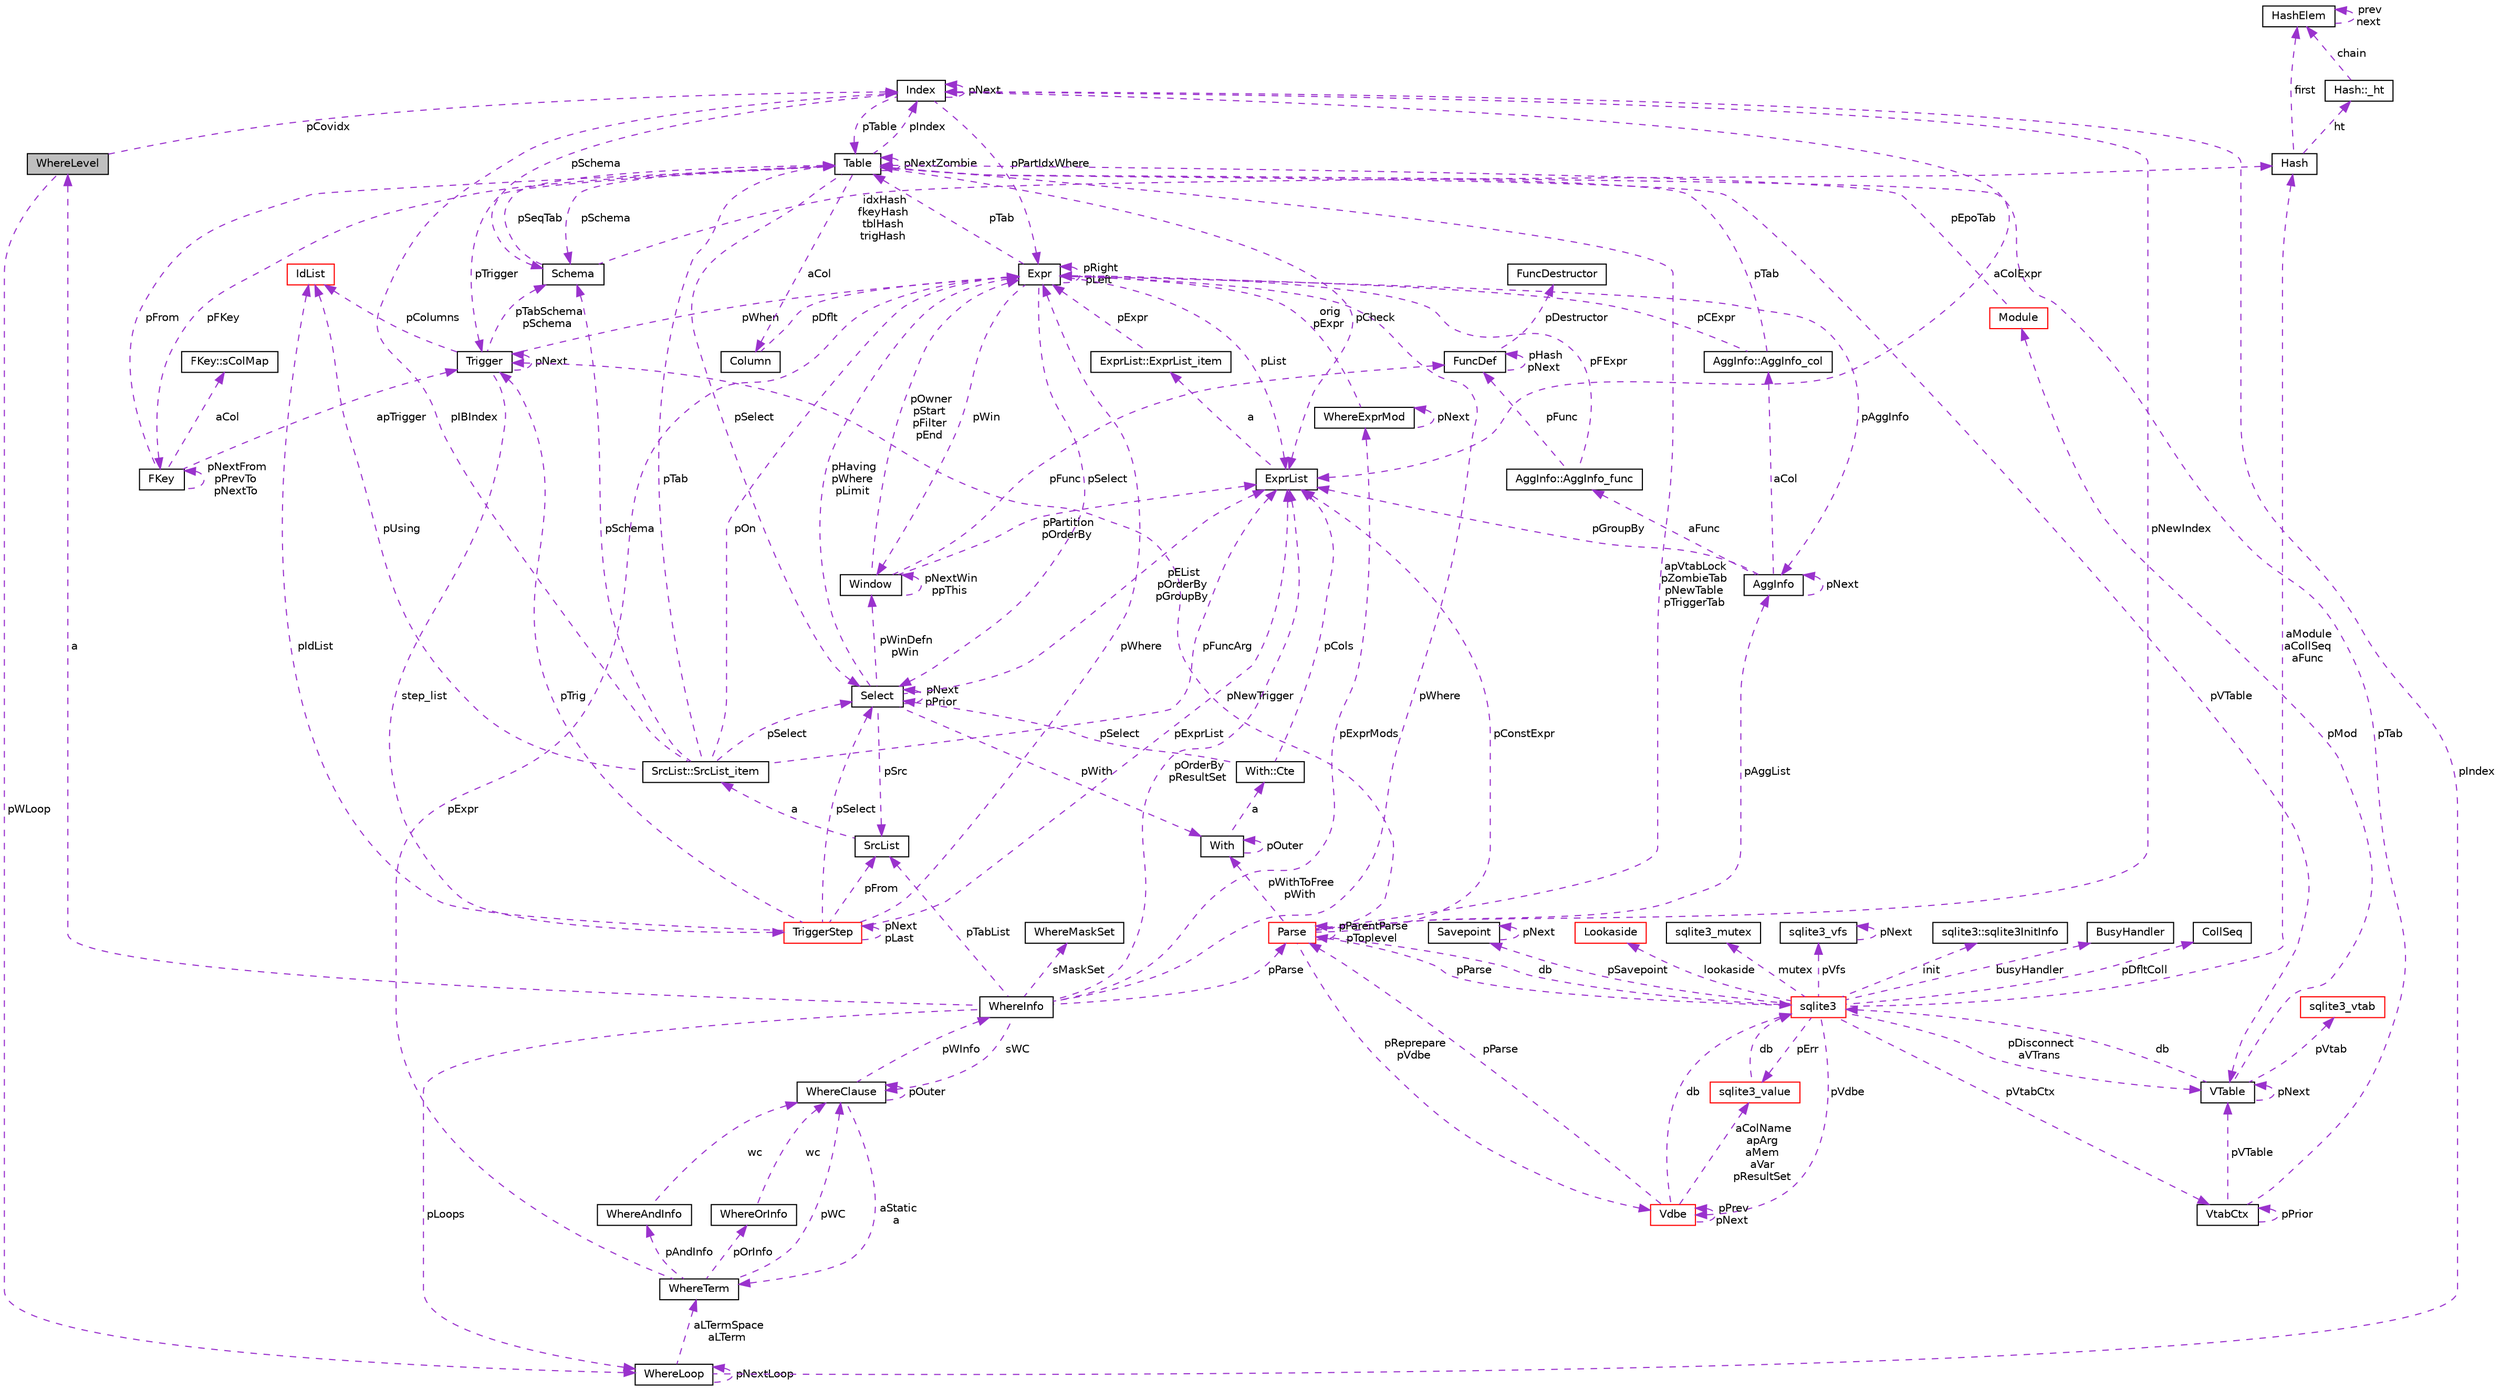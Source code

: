 digraph "WhereLevel"
{
 // LATEX_PDF_SIZE
  edge [fontname="Helvetica",fontsize="10",labelfontname="Helvetica",labelfontsize="10"];
  node [fontname="Helvetica",fontsize="10",shape=record];
  Node1 [label="WhereLevel",height=0.2,width=0.4,color="black", fillcolor="grey75", style="filled", fontcolor="black",tooltip=" "];
  Node2 -> Node1 [dir="back",color="darkorchid3",fontsize="10",style="dashed",label=" pWLoop" ,fontname="Helvetica"];
  Node2 [label="WhereLoop",height=0.2,width=0.4,color="black", fillcolor="white", style="filled",URL="$structWhereLoop.html",tooltip=" "];
  Node2 -> Node2 [dir="back",color="darkorchid3",fontsize="10",style="dashed",label=" pNextLoop" ,fontname="Helvetica"];
  Node3 -> Node2 [dir="back",color="darkorchid3",fontsize="10",style="dashed",label=" aLTermSpace\naLTerm" ,fontname="Helvetica"];
  Node3 [label="WhereTerm",height=0.2,width=0.4,color="black", fillcolor="white", style="filled",URL="$structWhereTerm.html",tooltip=" "];
  Node4 -> Node3 [dir="back",color="darkorchid3",fontsize="10",style="dashed",label=" pAndInfo" ,fontname="Helvetica"];
  Node4 [label="WhereAndInfo",height=0.2,width=0.4,color="black", fillcolor="white", style="filled",URL="$structWhereAndInfo.html",tooltip=" "];
  Node5 -> Node4 [dir="back",color="darkorchid3",fontsize="10",style="dashed",label=" wc" ,fontname="Helvetica"];
  Node5 [label="WhereClause",height=0.2,width=0.4,color="black", fillcolor="white", style="filled",URL="$structWhereClause.html",tooltip=" "];
  Node3 -> Node5 [dir="back",color="darkorchid3",fontsize="10",style="dashed",label=" aStatic\na" ,fontname="Helvetica"];
  Node6 -> Node5 [dir="back",color="darkorchid3",fontsize="10",style="dashed",label=" pWInfo" ,fontname="Helvetica"];
  Node6 [label="WhereInfo",height=0.2,width=0.4,color="black", fillcolor="white", style="filled",URL="$structWhereInfo.html",tooltip=" "];
  Node7 -> Node6 [dir="back",color="darkorchid3",fontsize="10",style="dashed",label=" pWhere" ,fontname="Helvetica"];
  Node7 [label="Expr",height=0.2,width=0.4,color="black", fillcolor="white", style="filled",URL="$structExpr.html",tooltip=" "];
  Node8 -> Node7 [dir="back",color="darkorchid3",fontsize="10",style="dashed",label=" pAggInfo" ,fontname="Helvetica"];
  Node8 [label="AggInfo",height=0.2,width=0.4,color="black", fillcolor="white", style="filled",URL="$structAggInfo.html",tooltip=" "];
  Node8 -> Node8 [dir="back",color="darkorchid3",fontsize="10",style="dashed",label=" pNext" ,fontname="Helvetica"];
  Node9 -> Node8 [dir="back",color="darkorchid3",fontsize="10",style="dashed",label=" aCol" ,fontname="Helvetica"];
  Node9 [label="AggInfo::AggInfo_col",height=0.2,width=0.4,color="black", fillcolor="white", style="filled",URL="$structAggInfo_1_1AggInfo__col.html",tooltip=" "];
  Node7 -> Node9 [dir="back",color="darkorchid3",fontsize="10",style="dashed",label=" pCExpr" ,fontname="Helvetica"];
  Node10 -> Node9 [dir="back",color="darkorchid3",fontsize="10",style="dashed",label=" pTab" ,fontname="Helvetica"];
  Node10 [label="Table",height=0.2,width=0.4,color="black", fillcolor="white", style="filled",URL="$structTable.html",tooltip=" "];
  Node11 -> Node10 [dir="back",color="darkorchid3",fontsize="10",style="dashed",label=" pSchema" ,fontname="Helvetica"];
  Node11 [label="Schema",height=0.2,width=0.4,color="black", fillcolor="white", style="filled",URL="$structSchema.html",tooltip=" "];
  Node10 -> Node11 [dir="back",color="darkorchid3",fontsize="10",style="dashed",label=" pSeqTab" ,fontname="Helvetica"];
  Node12 -> Node11 [dir="back",color="darkorchid3",fontsize="10",style="dashed",label=" idxHash\nfkeyHash\ntblHash\ntrigHash" ,fontname="Helvetica"];
  Node12 [label="Hash",height=0.2,width=0.4,color="black", fillcolor="white", style="filled",URL="$structHash.html",tooltip=" "];
  Node13 -> Node12 [dir="back",color="darkorchid3",fontsize="10",style="dashed",label=" ht" ,fontname="Helvetica"];
  Node13 [label="Hash::_ht",height=0.2,width=0.4,color="black", fillcolor="white", style="filled",URL="$structHash_1_1__ht.html",tooltip=" "];
  Node14 -> Node13 [dir="back",color="darkorchid3",fontsize="10",style="dashed",label=" chain" ,fontname="Helvetica"];
  Node14 [label="HashElem",height=0.2,width=0.4,color="black", fillcolor="white", style="filled",URL="$structHashElem.html",tooltip=" "];
  Node14 -> Node14 [dir="back",color="darkorchid3",fontsize="10",style="dashed",label=" prev\nnext" ,fontname="Helvetica"];
  Node14 -> Node12 [dir="back",color="darkorchid3",fontsize="10",style="dashed",label=" first" ,fontname="Helvetica"];
  Node15 -> Node10 [dir="back",color="darkorchid3",fontsize="10",style="dashed",label=" aCol" ,fontname="Helvetica"];
  Node15 [label="Column",height=0.2,width=0.4,color="black", fillcolor="white", style="filled",URL="$structColumn.html",tooltip=" "];
  Node7 -> Node15 [dir="back",color="darkorchid3",fontsize="10",style="dashed",label=" pDflt" ,fontname="Helvetica"];
  Node16 -> Node10 [dir="back",color="darkorchid3",fontsize="10",style="dashed",label=" pFKey" ,fontname="Helvetica"];
  Node16 [label="FKey",height=0.2,width=0.4,color="black", fillcolor="white", style="filled",URL="$structFKey.html",tooltip=" "];
  Node17 -> Node16 [dir="back",color="darkorchid3",fontsize="10",style="dashed",label=" aCol" ,fontname="Helvetica"];
  Node17 [label="FKey::sColMap",height=0.2,width=0.4,color="black", fillcolor="white", style="filled",URL="$structFKey_1_1sColMap.html",tooltip=" "];
  Node16 -> Node16 [dir="back",color="darkorchid3",fontsize="10",style="dashed",label=" pNextFrom\npPrevTo\npNextTo" ,fontname="Helvetica"];
  Node10 -> Node16 [dir="back",color="darkorchid3",fontsize="10",style="dashed",label=" pFrom" ,fontname="Helvetica"];
  Node18 -> Node16 [dir="back",color="darkorchid3",fontsize="10",style="dashed",label=" apTrigger" ,fontname="Helvetica"];
  Node18 [label="Trigger",height=0.2,width=0.4,color="black", fillcolor="white", style="filled",URL="$structTrigger.html",tooltip=" "];
  Node19 -> Node18 [dir="back",color="darkorchid3",fontsize="10",style="dashed",label=" step_list" ,fontname="Helvetica"];
  Node19 [label="TriggerStep",height=0.2,width=0.4,color="red", fillcolor="white", style="filled",URL="$structTriggerStep.html",tooltip=" "];
  Node19 -> Node19 [dir="back",color="darkorchid3",fontsize="10",style="dashed",label=" pNext\npLast" ,fontname="Helvetica"];
  Node7 -> Node19 [dir="back",color="darkorchid3",fontsize="10",style="dashed",label=" pWhere" ,fontname="Helvetica"];
  Node20 -> Node19 [dir="back",color="darkorchid3",fontsize="10",style="dashed",label=" pIdList" ,fontname="Helvetica"];
  Node20 [label="IdList",height=0.2,width=0.4,color="red", fillcolor="white", style="filled",URL="$structIdList.html",tooltip=" "];
  Node22 -> Node19 [dir="back",color="darkorchid3",fontsize="10",style="dashed",label=" pSelect" ,fontname="Helvetica"];
  Node22 [label="Select",height=0.2,width=0.4,color="black", fillcolor="white", style="filled",URL="$structSelect.html",tooltip=" "];
  Node7 -> Node22 [dir="back",color="darkorchid3",fontsize="10",style="dashed",label=" pHaving\npWhere\npLimit" ,fontname="Helvetica"];
  Node23 -> Node22 [dir="back",color="darkorchid3",fontsize="10",style="dashed",label=" pWith" ,fontname="Helvetica"];
  Node23 [label="With",height=0.2,width=0.4,color="black", fillcolor="white", style="filled",URL="$structWith.html",tooltip=" "];
  Node24 -> Node23 [dir="back",color="darkorchid3",fontsize="10",style="dashed",label=" a" ,fontname="Helvetica"];
  Node24 [label="With::Cte",height=0.2,width=0.4,color="black", fillcolor="white", style="filled",URL="$structWith_1_1Cte.html",tooltip=" "];
  Node22 -> Node24 [dir="back",color="darkorchid3",fontsize="10",style="dashed",label=" pSelect" ,fontname="Helvetica"];
  Node25 -> Node24 [dir="back",color="darkorchid3",fontsize="10",style="dashed",label=" pCols" ,fontname="Helvetica"];
  Node25 [label="ExprList",height=0.2,width=0.4,color="black", fillcolor="white", style="filled",URL="$structExprList.html",tooltip=" "];
  Node26 -> Node25 [dir="back",color="darkorchid3",fontsize="10",style="dashed",label=" a" ,fontname="Helvetica"];
  Node26 [label="ExprList::ExprList_item",height=0.2,width=0.4,color="black", fillcolor="white", style="filled",URL="$structExprList_1_1ExprList__item.html",tooltip=" "];
  Node7 -> Node26 [dir="back",color="darkorchid3",fontsize="10",style="dashed",label=" pExpr" ,fontname="Helvetica"];
  Node23 -> Node23 [dir="back",color="darkorchid3",fontsize="10",style="dashed",label=" pOuter" ,fontname="Helvetica"];
  Node22 -> Node22 [dir="back",color="darkorchid3",fontsize="10",style="dashed",label=" pNext\npPrior" ,fontname="Helvetica"];
  Node27 -> Node22 [dir="back",color="darkorchid3",fontsize="10",style="dashed",label=" pSrc" ,fontname="Helvetica"];
  Node27 [label="SrcList",height=0.2,width=0.4,color="black", fillcolor="white", style="filled",URL="$structSrcList.html",tooltip=" "];
  Node28 -> Node27 [dir="back",color="darkorchid3",fontsize="10",style="dashed",label=" a" ,fontname="Helvetica"];
  Node28 [label="SrcList::SrcList_item",height=0.2,width=0.4,color="black", fillcolor="white", style="filled",URL="$structSrcList_1_1SrcList__item.html",tooltip=" "];
  Node11 -> Node28 [dir="back",color="darkorchid3",fontsize="10",style="dashed",label=" pSchema" ,fontname="Helvetica"];
  Node7 -> Node28 [dir="back",color="darkorchid3",fontsize="10",style="dashed",label=" pOn" ,fontname="Helvetica"];
  Node20 -> Node28 [dir="back",color="darkorchid3",fontsize="10",style="dashed",label=" pUsing" ,fontname="Helvetica"];
  Node10 -> Node28 [dir="back",color="darkorchid3",fontsize="10",style="dashed",label=" pTab" ,fontname="Helvetica"];
  Node22 -> Node28 [dir="back",color="darkorchid3",fontsize="10",style="dashed",label=" pSelect" ,fontname="Helvetica"];
  Node29 -> Node28 [dir="back",color="darkorchid3",fontsize="10",style="dashed",label=" pIBIndex" ,fontname="Helvetica"];
  Node29 [label="Index",height=0.2,width=0.4,color="black", fillcolor="white", style="filled",URL="$structIndex.html",tooltip=" "];
  Node11 -> Node29 [dir="back",color="darkorchid3",fontsize="10",style="dashed",label=" pSchema" ,fontname="Helvetica"];
  Node7 -> Node29 [dir="back",color="darkorchid3",fontsize="10",style="dashed",label=" pPartIdxWhere" ,fontname="Helvetica"];
  Node10 -> Node29 [dir="back",color="darkorchid3",fontsize="10",style="dashed",label=" pTable" ,fontname="Helvetica"];
  Node25 -> Node29 [dir="back",color="darkorchid3",fontsize="10",style="dashed",label=" aColExpr" ,fontname="Helvetica"];
  Node29 -> Node29 [dir="back",color="darkorchid3",fontsize="10",style="dashed",label=" pNext" ,fontname="Helvetica"];
  Node25 -> Node28 [dir="back",color="darkorchid3",fontsize="10",style="dashed",label=" pFuncArg" ,fontname="Helvetica"];
  Node25 -> Node22 [dir="back",color="darkorchid3",fontsize="10",style="dashed",label=" pEList\npOrderBy\npGroupBy" ,fontname="Helvetica"];
  Node30 -> Node22 [dir="back",color="darkorchid3",fontsize="10",style="dashed",label=" pWinDefn\npWin" ,fontname="Helvetica"];
  Node30 [label="Window",height=0.2,width=0.4,color="black", fillcolor="white", style="filled",URL="$structWindow.html",tooltip=" "];
  Node7 -> Node30 [dir="back",color="darkorchid3",fontsize="10",style="dashed",label=" pOwner\npStart\npFilter\npEnd" ,fontname="Helvetica"];
  Node25 -> Node30 [dir="back",color="darkorchid3",fontsize="10",style="dashed",label=" pPartition\npOrderBy" ,fontname="Helvetica"];
  Node31 -> Node30 [dir="back",color="darkorchid3",fontsize="10",style="dashed",label=" pFunc" ,fontname="Helvetica"];
  Node31 [label="FuncDef",height=0.2,width=0.4,color="black", fillcolor="white", style="filled",URL="$structFuncDef.html",tooltip=" "];
  Node32 -> Node31 [dir="back",color="darkorchid3",fontsize="10",style="dashed",label=" pDestructor" ,fontname="Helvetica"];
  Node32 [label="FuncDestructor",height=0.2,width=0.4,color="black", fillcolor="white", style="filled",URL="$structFuncDestructor.html",tooltip=" "];
  Node31 -> Node31 [dir="back",color="darkorchid3",fontsize="10",style="dashed",label=" pHash\npNext" ,fontname="Helvetica"];
  Node30 -> Node30 [dir="back",color="darkorchid3",fontsize="10",style="dashed",label=" pNextWin\nppThis" ,fontname="Helvetica"];
  Node18 -> Node19 [dir="back",color="darkorchid3",fontsize="10",style="dashed",label=" pTrig" ,fontname="Helvetica"];
  Node27 -> Node19 [dir="back",color="darkorchid3",fontsize="10",style="dashed",label=" pFrom" ,fontname="Helvetica"];
  Node25 -> Node19 [dir="back",color="darkorchid3",fontsize="10",style="dashed",label=" pExprList" ,fontname="Helvetica"];
  Node11 -> Node18 [dir="back",color="darkorchid3",fontsize="10",style="dashed",label=" pTabSchema\npSchema" ,fontname="Helvetica"];
  Node7 -> Node18 [dir="back",color="darkorchid3",fontsize="10",style="dashed",label=" pWhen" ,fontname="Helvetica"];
  Node20 -> Node18 [dir="back",color="darkorchid3",fontsize="10",style="dashed",label=" pColumns" ,fontname="Helvetica"];
  Node18 -> Node18 [dir="back",color="darkorchid3",fontsize="10",style="dashed",label=" pNext" ,fontname="Helvetica"];
  Node34 -> Node10 [dir="back",color="darkorchid3",fontsize="10",style="dashed",label=" pVTable" ,fontname="Helvetica"];
  Node34 [label="VTable",height=0.2,width=0.4,color="black", fillcolor="white", style="filled",URL="$structVTable.html",tooltip=" "];
  Node35 -> Node34 [dir="back",color="darkorchid3",fontsize="10",style="dashed",label=" db" ,fontname="Helvetica"];
  Node35 [label="sqlite3",height=0.2,width=0.4,color="red", fillcolor="white", style="filled",URL="$structsqlite3.html",tooltip=" "];
  Node36 -> Node35 [dir="back",color="darkorchid3",fontsize="10",style="dashed",label=" pVdbe" ,fontname="Helvetica"];
  Node36 [label="Vdbe",height=0.2,width=0.4,color="red", fillcolor="white", style="filled",URL="$structVdbe.html",tooltip=" "];
  Node36 -> Node36 [dir="back",color="darkorchid3",fontsize="10",style="dashed",label=" pPrev\npNext" ,fontname="Helvetica"];
  Node35 -> Node36 [dir="back",color="darkorchid3",fontsize="10",style="dashed",label=" db" ,fontname="Helvetica"];
  Node37 -> Node36 [dir="back",color="darkorchid3",fontsize="10",style="dashed",label=" aColName\napArg\naMem\naVar\npResultSet" ,fontname="Helvetica"];
  Node37 [label="sqlite3_value",height=0.2,width=0.4,color="red", fillcolor="white", style="filled",URL="$structsqlite3__value.html",tooltip=" "];
  Node35 -> Node37 [dir="back",color="darkorchid3",fontsize="10",style="dashed",label=" db" ,fontname="Helvetica"];
  Node80 -> Node36 [dir="back",color="darkorchid3",fontsize="10",style="dashed",label=" pParse" ,fontname="Helvetica"];
  Node80 [label="Parse",height=0.2,width=0.4,color="red", fillcolor="white", style="filled",URL="$structParse.html",tooltip=" "];
  Node8 -> Node80 [dir="back",color="darkorchid3",fontsize="10",style="dashed",label=" pAggList" ,fontname="Helvetica"];
  Node36 -> Node80 [dir="back",color="darkorchid3",fontsize="10",style="dashed",label=" pReprepare\npVdbe" ,fontname="Helvetica"];
  Node35 -> Node80 [dir="back",color="darkorchid3",fontsize="10",style="dashed",label=" db" ,fontname="Helvetica"];
  Node23 -> Node80 [dir="back",color="darkorchid3",fontsize="10",style="dashed",label=" pWithToFree\npWith" ,fontname="Helvetica"];
  Node10 -> Node80 [dir="back",color="darkorchid3",fontsize="10",style="dashed",label=" apVtabLock\npZombieTab\npNewTable\npTriggerTab" ,fontname="Helvetica"];
  Node18 -> Node80 [dir="back",color="darkorchid3",fontsize="10",style="dashed",label=" pNewTrigger" ,fontname="Helvetica"];
  Node29 -> Node80 [dir="back",color="darkorchid3",fontsize="10",style="dashed",label=" pNewIndex" ,fontname="Helvetica"];
  Node25 -> Node80 [dir="back",color="darkorchid3",fontsize="10",style="dashed",label=" pConstExpr" ,fontname="Helvetica"];
  Node80 -> Node80 [dir="back",color="darkorchid3",fontsize="10",style="dashed",label=" pParentParse\npToplevel" ,fontname="Helvetica"];
  Node86 -> Node35 [dir="back",color="darkorchid3",fontsize="10",style="dashed",label=" pSavepoint" ,fontname="Helvetica"];
  Node86 [label="Savepoint",height=0.2,width=0.4,color="black", fillcolor="white", style="filled",URL="$structSavepoint.html",tooltip=" "];
  Node86 -> Node86 [dir="back",color="darkorchid3",fontsize="10",style="dashed",label=" pNext" ,fontname="Helvetica"];
  Node87 -> Node35 [dir="back",color="darkorchid3",fontsize="10",style="dashed",label=" lookaside" ,fontname="Helvetica"];
  Node87 [label="Lookaside",height=0.2,width=0.4,color="red", fillcolor="white", style="filled",URL="$structLookaside.html",tooltip=" "];
  Node37 -> Node35 [dir="back",color="darkorchid3",fontsize="10",style="dashed",label=" pErr" ,fontname="Helvetica"];
  Node46 -> Node35 [dir="back",color="darkorchid3",fontsize="10",style="dashed",label=" mutex" ,fontname="Helvetica"];
  Node46 [label="sqlite3_mutex",height=0.2,width=0.4,color="black", fillcolor="white", style="filled",URL="$structsqlite3__mutex.html",tooltip=" "];
  Node57 -> Node35 [dir="back",color="darkorchid3",fontsize="10",style="dashed",label=" pVfs" ,fontname="Helvetica"];
  Node57 [label="sqlite3_vfs",height=0.2,width=0.4,color="black", fillcolor="white", style="filled",URL="$structsqlite3__vfs.html",tooltip=" "];
  Node57 -> Node57 [dir="back",color="darkorchid3",fontsize="10",style="dashed",label=" pNext" ,fontname="Helvetica"];
  Node89 -> Node35 [dir="back",color="darkorchid3",fontsize="10",style="dashed",label=" init" ,fontname="Helvetica"];
  Node89 [label="sqlite3::sqlite3InitInfo",height=0.2,width=0.4,color="black", fillcolor="white", style="filled",URL="$structsqlite3_1_1sqlite3InitInfo.html",tooltip=" "];
  Node90 -> Node35 [dir="back",color="darkorchid3",fontsize="10",style="dashed",label=" busyHandler" ,fontname="Helvetica"];
  Node90 [label="BusyHandler",height=0.2,width=0.4,color="black", fillcolor="white", style="filled",URL="$structBusyHandler.html",tooltip=" "];
  Node91 -> Node35 [dir="back",color="darkorchid3",fontsize="10",style="dashed",label=" pVtabCtx" ,fontname="Helvetica"];
  Node91 [label="VtabCtx",height=0.2,width=0.4,color="black", fillcolor="white", style="filled",URL="$structVtabCtx.html",tooltip=" "];
  Node91 -> Node91 [dir="back",color="darkorchid3",fontsize="10",style="dashed",label=" pPrior" ,fontname="Helvetica"];
  Node34 -> Node91 [dir="back",color="darkorchid3",fontsize="10",style="dashed",label=" pVTable" ,fontname="Helvetica"];
  Node10 -> Node91 [dir="back",color="darkorchid3",fontsize="10",style="dashed",label=" pTab" ,fontname="Helvetica"];
  Node62 -> Node35 [dir="back",color="darkorchid3",fontsize="10",style="dashed",label=" pDfltColl" ,fontname="Helvetica"];
  Node62 [label="CollSeq",height=0.2,width=0.4,color="black", fillcolor="white", style="filled",URL="$structCollSeq.html",tooltip=" "];
  Node34 -> Node35 [dir="back",color="darkorchid3",fontsize="10",style="dashed",label=" pDisconnect\naVTrans" ,fontname="Helvetica"];
  Node12 -> Node35 [dir="back",color="darkorchid3",fontsize="10",style="dashed",label=" aModule\naCollSeq\naFunc" ,fontname="Helvetica"];
  Node80 -> Node35 [dir="back",color="darkorchid3",fontsize="10",style="dashed",label=" pParse" ,fontname="Helvetica"];
  Node34 -> Node34 [dir="back",color="darkorchid3",fontsize="10",style="dashed",label=" pNext" ,fontname="Helvetica"];
  Node93 -> Node34 [dir="back",color="darkorchid3",fontsize="10",style="dashed",label=" pMod" ,fontname="Helvetica"];
  Node93 [label="Module",height=0.2,width=0.4,color="red", fillcolor="white", style="filled",URL="$structModule.html",tooltip=" "];
  Node10 -> Node93 [dir="back",color="darkorchid3",fontsize="10",style="dashed",label=" pEpoTab" ,fontname="Helvetica"];
  Node64 -> Node34 [dir="back",color="darkorchid3",fontsize="10",style="dashed",label=" pVtab" ,fontname="Helvetica"];
  Node64 [label="sqlite3_vtab",height=0.2,width=0.4,color="red", fillcolor="white", style="filled",URL="$structsqlite3__vtab.html",tooltip=" "];
  Node10 -> Node10 [dir="back",color="darkorchid3",fontsize="10",style="dashed",label=" pNextZombie" ,fontname="Helvetica"];
  Node18 -> Node10 [dir="back",color="darkorchid3",fontsize="10",style="dashed",label=" pTrigger" ,fontname="Helvetica"];
  Node22 -> Node10 [dir="back",color="darkorchid3",fontsize="10",style="dashed",label=" pSelect" ,fontname="Helvetica"];
  Node25 -> Node10 [dir="back",color="darkorchid3",fontsize="10",style="dashed",label=" pCheck" ,fontname="Helvetica"];
  Node29 -> Node10 [dir="back",color="darkorchid3",fontsize="10",style="dashed",label=" pIndex" ,fontname="Helvetica"];
  Node94 -> Node8 [dir="back",color="darkorchid3",fontsize="10",style="dashed",label=" aFunc" ,fontname="Helvetica"];
  Node94 [label="AggInfo::AggInfo_func",height=0.2,width=0.4,color="black", fillcolor="white", style="filled",URL="$structAggInfo_1_1AggInfo__func.html",tooltip=" "];
  Node7 -> Node94 [dir="back",color="darkorchid3",fontsize="10",style="dashed",label=" pFExpr" ,fontname="Helvetica"];
  Node31 -> Node94 [dir="back",color="darkorchid3",fontsize="10",style="dashed",label=" pFunc" ,fontname="Helvetica"];
  Node25 -> Node8 [dir="back",color="darkorchid3",fontsize="10",style="dashed",label=" pGroupBy" ,fontname="Helvetica"];
  Node7 -> Node7 [dir="back",color="darkorchid3",fontsize="10",style="dashed",label=" pRight\npLeft" ,fontname="Helvetica"];
  Node10 -> Node7 [dir="back",color="darkorchid3",fontsize="10",style="dashed",label=" pTab" ,fontname="Helvetica"];
  Node22 -> Node7 [dir="back",color="darkorchid3",fontsize="10",style="dashed",label=" pSelect" ,fontname="Helvetica"];
  Node25 -> Node7 [dir="back",color="darkorchid3",fontsize="10",style="dashed",label=" pList" ,fontname="Helvetica"];
  Node30 -> Node7 [dir="back",color="darkorchid3",fontsize="10",style="dashed",label=" pWin" ,fontname="Helvetica"];
  Node2 -> Node6 [dir="back",color="darkorchid3",fontsize="10",style="dashed",label=" pLoops" ,fontname="Helvetica"];
  Node5 -> Node6 [dir="back",color="darkorchid3",fontsize="10",style="dashed",label=" sWC" ,fontname="Helvetica"];
  Node95 -> Node6 [dir="back",color="darkorchid3",fontsize="10",style="dashed",label=" pExprMods" ,fontname="Helvetica"];
  Node95 [label="WhereExprMod",height=0.2,width=0.4,color="black", fillcolor="white", style="filled",URL="$structWhereExprMod.html",tooltip=" "];
  Node7 -> Node95 [dir="back",color="darkorchid3",fontsize="10",style="dashed",label=" orig\npExpr" ,fontname="Helvetica"];
  Node95 -> Node95 [dir="back",color="darkorchid3",fontsize="10",style="dashed",label=" pNext" ,fontname="Helvetica"];
  Node1 -> Node6 [dir="back",color="darkorchid3",fontsize="10",style="dashed",label=" a" ,fontname="Helvetica"];
  Node96 -> Node6 [dir="back",color="darkorchid3",fontsize="10",style="dashed",label=" sMaskSet" ,fontname="Helvetica"];
  Node96 [label="WhereMaskSet",height=0.2,width=0.4,color="black", fillcolor="white", style="filled",URL="$structWhereMaskSet.html",tooltip=" "];
  Node27 -> Node6 [dir="back",color="darkorchid3",fontsize="10",style="dashed",label=" pTabList" ,fontname="Helvetica"];
  Node25 -> Node6 [dir="back",color="darkorchid3",fontsize="10",style="dashed",label=" pOrderBy\npResultSet" ,fontname="Helvetica"];
  Node80 -> Node6 [dir="back",color="darkorchid3",fontsize="10",style="dashed",label=" pParse" ,fontname="Helvetica"];
  Node5 -> Node5 [dir="back",color="darkorchid3",fontsize="10",style="dashed",label=" pOuter" ,fontname="Helvetica"];
  Node97 -> Node3 [dir="back",color="darkorchid3",fontsize="10",style="dashed",label=" pOrInfo" ,fontname="Helvetica"];
  Node97 [label="WhereOrInfo",height=0.2,width=0.4,color="black", fillcolor="white", style="filled",URL="$structWhereOrInfo.html",tooltip=" "];
  Node5 -> Node97 [dir="back",color="darkorchid3",fontsize="10",style="dashed",label=" wc" ,fontname="Helvetica"];
  Node7 -> Node3 [dir="back",color="darkorchid3",fontsize="10",style="dashed",label=" pExpr" ,fontname="Helvetica"];
  Node5 -> Node3 [dir="back",color="darkorchid3",fontsize="10",style="dashed",label=" pWC" ,fontname="Helvetica"];
  Node29 -> Node2 [dir="back",color="darkorchid3",fontsize="10",style="dashed",label=" pIndex" ,fontname="Helvetica"];
  Node29 -> Node1 [dir="back",color="darkorchid3",fontsize="10",style="dashed",label=" pCovidx" ,fontname="Helvetica"];
}
